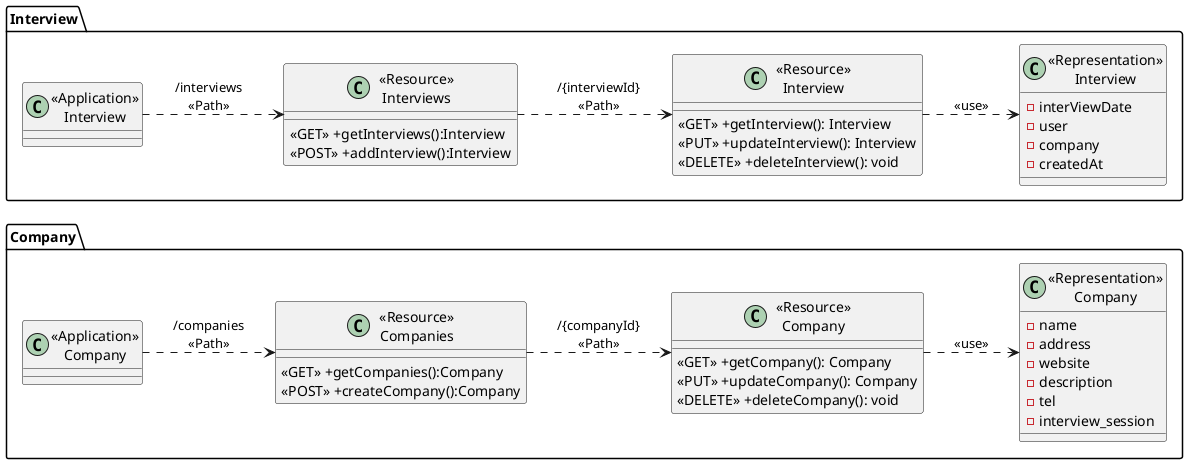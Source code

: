 @startuml
left to right direction
package "Company"{
    class "<<Application>>\nCompany" as CompanyService{}

    class "<<Resource>>\nCompanies" as ResourceCompanies{
        <<GET>> +getCompanies():Company
        <<POST>> +createCompany():Company
    }

    class "<<Resource>>\nCompany" as ResourceCompany {
        <<GET>> +getCompany(): Company
        <<PUT>> +updateCompany(): Company
        <<DELETE>> +deleteCompany(): void
    }

    class "<<Representation>>\nCompany" as RepresentationCompany {
        -name
        -address
        -website
        -description
        -tel
        -interview_session
    }
}

CompanyService ..> ResourceCompanies:"/companies\n<<Path>>"
ResourceCompanies ..> ResourceCompany: "/{companyId}\n<<Path>>"
ResourceCompany ..> RepresentationCompany: "<<use>>"


package "Interview"{
    class "<<Application>>\nInterview" as InterviewService{}

    class "<<Resource>>\nInterviews" as ResourceInterviews{
        <<GET>> +getInterviews():Interview
        <<POST>> +addInterview():Interview
    }

    class "<<Resource>>\nInterview" as ResourceInterview {
        <<GET>> +getInterview(): Interview
        <<PUT>> +updateInterview(): Interview
        <<DELETE>> +deleteInterview(): void
    }

    class "<<Representation>>\nInterview" as RepresentationInterview {
        -interViewDate
        -user
        -company
        -createdAt
    }
InterviewService ..> ResourceInterviews:"/interviews\n<<Path>>"
ResourceInterviews  ..> ResourceInterview: "/{interviewId}\n<<Path>>"
ResourceInterview ..> RepresentationInterview: "<<use>>"

}
@enduml

